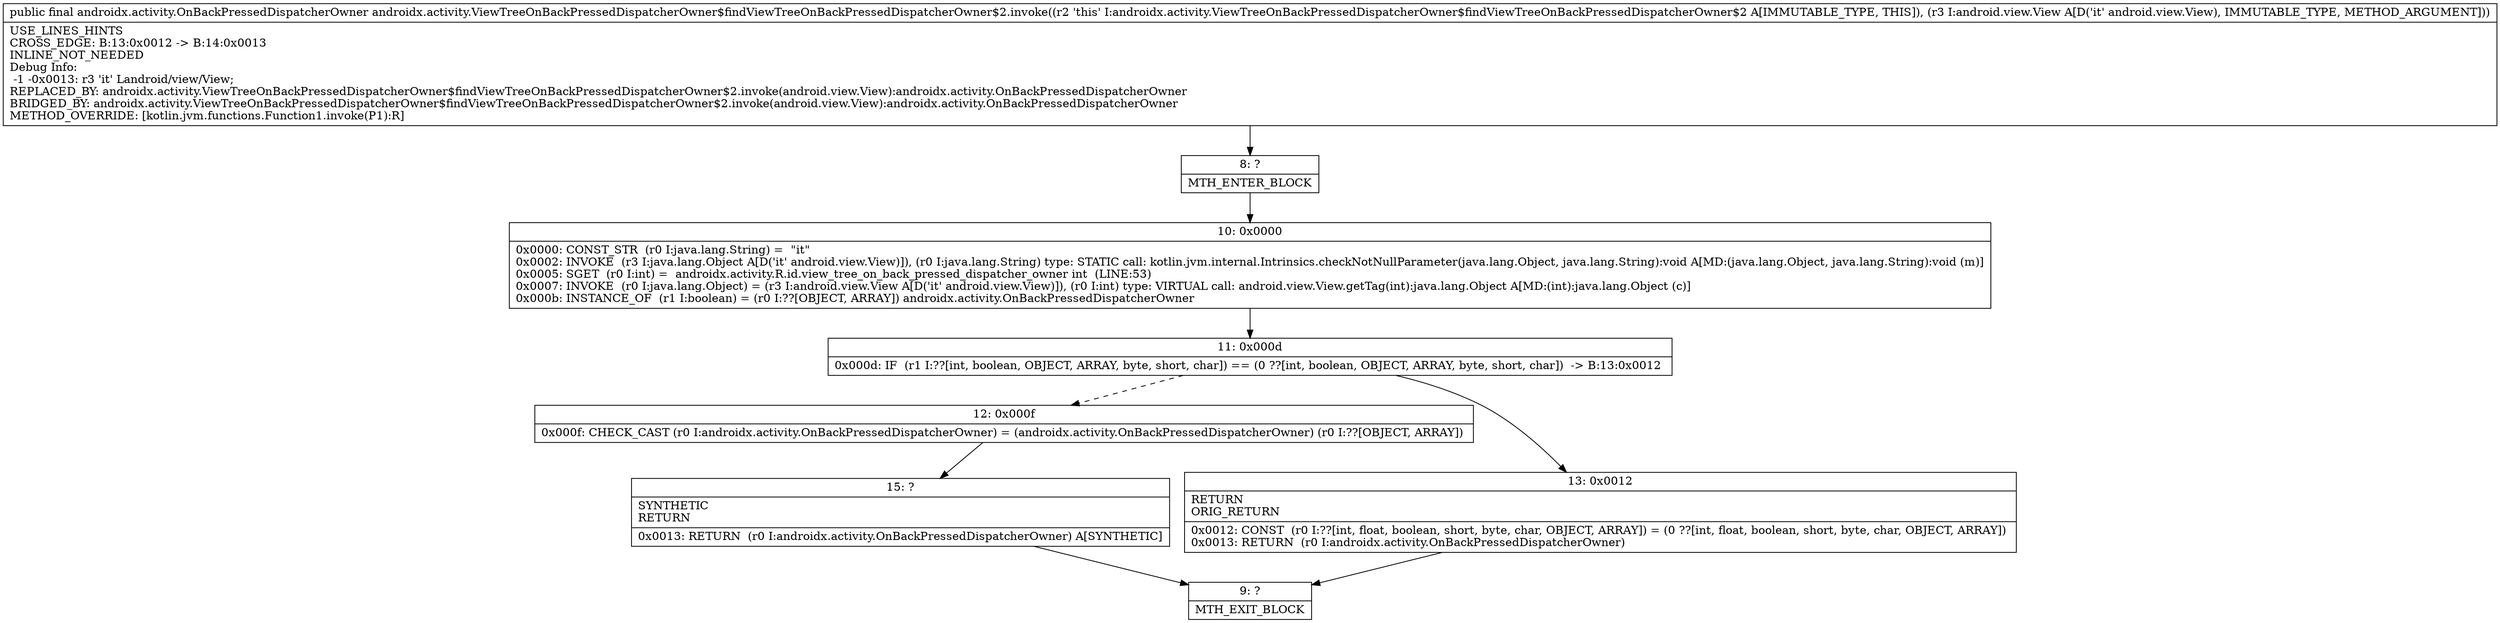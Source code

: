 digraph "CFG forandroidx.activity.ViewTreeOnBackPressedDispatcherOwner$findViewTreeOnBackPressedDispatcherOwner$2.invoke(Landroid\/view\/View;)Landroidx\/activity\/OnBackPressedDispatcherOwner;" {
Node_8 [shape=record,label="{8\:\ ?|MTH_ENTER_BLOCK\l}"];
Node_10 [shape=record,label="{10\:\ 0x0000|0x0000: CONST_STR  (r0 I:java.lang.String) =  \"it\" \l0x0002: INVOKE  (r3 I:java.lang.Object A[D('it' android.view.View)]), (r0 I:java.lang.String) type: STATIC call: kotlin.jvm.internal.Intrinsics.checkNotNullParameter(java.lang.Object, java.lang.String):void A[MD:(java.lang.Object, java.lang.String):void (m)]\l0x0005: SGET  (r0 I:int) =  androidx.activity.R.id.view_tree_on_back_pressed_dispatcher_owner int  (LINE:53)\l0x0007: INVOKE  (r0 I:java.lang.Object) = (r3 I:android.view.View A[D('it' android.view.View)]), (r0 I:int) type: VIRTUAL call: android.view.View.getTag(int):java.lang.Object A[MD:(int):java.lang.Object (c)]\l0x000b: INSTANCE_OF  (r1 I:boolean) = (r0 I:??[OBJECT, ARRAY]) androidx.activity.OnBackPressedDispatcherOwner \l}"];
Node_11 [shape=record,label="{11\:\ 0x000d|0x000d: IF  (r1 I:??[int, boolean, OBJECT, ARRAY, byte, short, char]) == (0 ??[int, boolean, OBJECT, ARRAY, byte, short, char])  \-\> B:13:0x0012 \l}"];
Node_12 [shape=record,label="{12\:\ 0x000f|0x000f: CHECK_CAST (r0 I:androidx.activity.OnBackPressedDispatcherOwner) = (androidx.activity.OnBackPressedDispatcherOwner) (r0 I:??[OBJECT, ARRAY]) \l}"];
Node_15 [shape=record,label="{15\:\ ?|SYNTHETIC\lRETURN\l|0x0013: RETURN  (r0 I:androidx.activity.OnBackPressedDispatcherOwner) A[SYNTHETIC]\l}"];
Node_9 [shape=record,label="{9\:\ ?|MTH_EXIT_BLOCK\l}"];
Node_13 [shape=record,label="{13\:\ 0x0012|RETURN\lORIG_RETURN\l|0x0012: CONST  (r0 I:??[int, float, boolean, short, byte, char, OBJECT, ARRAY]) = (0 ??[int, float, boolean, short, byte, char, OBJECT, ARRAY]) \l0x0013: RETURN  (r0 I:androidx.activity.OnBackPressedDispatcherOwner) \l}"];
MethodNode[shape=record,label="{public final androidx.activity.OnBackPressedDispatcherOwner androidx.activity.ViewTreeOnBackPressedDispatcherOwner$findViewTreeOnBackPressedDispatcherOwner$2.invoke((r2 'this' I:androidx.activity.ViewTreeOnBackPressedDispatcherOwner$findViewTreeOnBackPressedDispatcherOwner$2 A[IMMUTABLE_TYPE, THIS]), (r3 I:android.view.View A[D('it' android.view.View), IMMUTABLE_TYPE, METHOD_ARGUMENT]))  | USE_LINES_HINTS\lCROSS_EDGE: B:13:0x0012 \-\> B:14:0x0013\lINLINE_NOT_NEEDED\lDebug Info:\l  \-1 \-0x0013: r3 'it' Landroid\/view\/View;\lREPLACED_BY: androidx.activity.ViewTreeOnBackPressedDispatcherOwner$findViewTreeOnBackPressedDispatcherOwner$2.invoke(android.view.View):androidx.activity.OnBackPressedDispatcherOwner\lBRIDGED_BY: androidx.activity.ViewTreeOnBackPressedDispatcherOwner$findViewTreeOnBackPressedDispatcherOwner$2.invoke(android.view.View):androidx.activity.OnBackPressedDispatcherOwner\lMETHOD_OVERRIDE: [kotlin.jvm.functions.Function1.invoke(P1):R]\l}"];
MethodNode -> Node_8;Node_8 -> Node_10;
Node_10 -> Node_11;
Node_11 -> Node_12[style=dashed];
Node_11 -> Node_13;
Node_12 -> Node_15;
Node_15 -> Node_9;
Node_13 -> Node_9;
}

